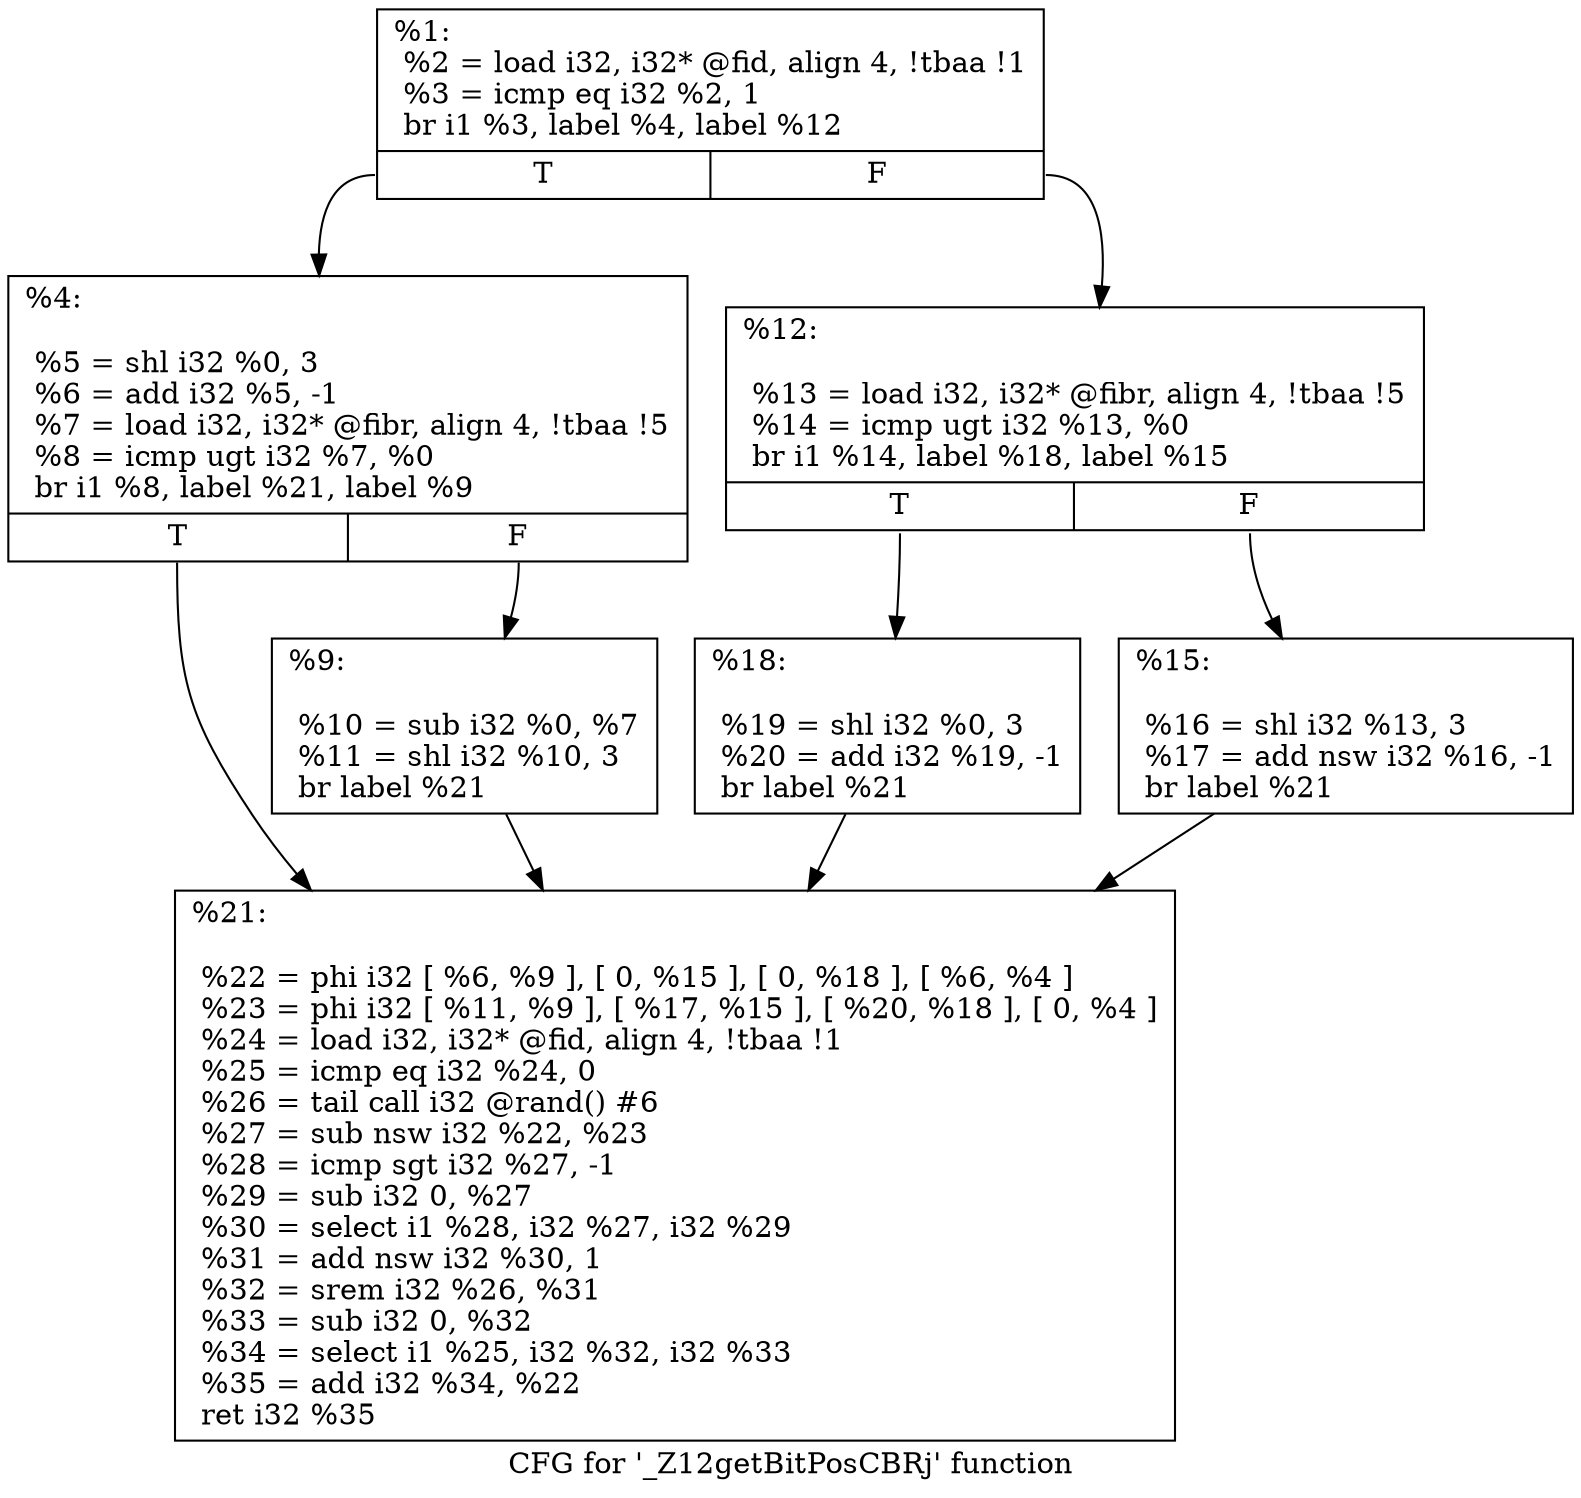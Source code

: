 digraph "CFG for '_Z12getBitPosCBRj' function" {
	label="CFG for '_Z12getBitPosCBRj' function";

	Node0x3154830 [shape=record,label="{%1:\l  %2 = load i32, i32* @fid, align 4, !tbaa !1\l  %3 = icmp eq i32 %2, 1\l  br i1 %3, label %4, label %12\l|{<s0>T|<s1>F}}"];
	Node0x3154830:s0 -> Node0x3154880;
	Node0x3154830:s1 -> Node0x3154920;
	Node0x3154880 [shape=record,label="{%4:\l\l  %5 = shl i32 %0, 3\l  %6 = add i32 %5, -1\l  %7 = load i32, i32* @fibr, align 4, !tbaa !5\l  %8 = icmp ugt i32 %7, %0\l  br i1 %8, label %21, label %9\l|{<s0>T|<s1>F}}"];
	Node0x3154880:s0 -> Node0x3154a10;
	Node0x3154880:s1 -> Node0x31548d0;
	Node0x31548d0 [shape=record,label="{%9:\l\l  %10 = sub i32 %0, %7\l  %11 = shl i32 %10, 3\l  br label %21\l}"];
	Node0x31548d0 -> Node0x3154a10;
	Node0x3154920 [shape=record,label="{%12:\l\l  %13 = load i32, i32* @fibr, align 4, !tbaa !5\l  %14 = icmp ugt i32 %13, %0\l  br i1 %14, label %18, label %15\l|{<s0>T|<s1>F}}"];
	Node0x3154920:s0 -> Node0x31549c0;
	Node0x3154920:s1 -> Node0x3154970;
	Node0x3154970 [shape=record,label="{%15:\l\l  %16 = shl i32 %13, 3\l  %17 = add nsw i32 %16, -1\l  br label %21\l}"];
	Node0x3154970 -> Node0x3154a10;
	Node0x31549c0 [shape=record,label="{%18:\l\l  %19 = shl i32 %0, 3\l  %20 = add i32 %19, -1\l  br label %21\l}"];
	Node0x31549c0 -> Node0x3154a10;
	Node0x3154a10 [shape=record,label="{%21:\l\l  %22 = phi i32 [ %6, %9 ], [ 0, %15 ], [ 0, %18 ], [ %6, %4 ]\l  %23 = phi i32 [ %11, %9 ], [ %17, %15 ], [ %20, %18 ], [ 0, %4 ]\l  %24 = load i32, i32* @fid, align 4, !tbaa !1\l  %25 = icmp eq i32 %24, 0\l  %26 = tail call i32 @rand() #6\l  %27 = sub nsw i32 %22, %23\l  %28 = icmp sgt i32 %27, -1\l  %29 = sub i32 0, %27\l  %30 = select i1 %28, i32 %27, i32 %29\l  %31 = add nsw i32 %30, 1\l  %32 = srem i32 %26, %31\l  %33 = sub i32 0, %32\l  %34 = select i1 %25, i32 %32, i32 %33\l  %35 = add i32 %34, %22\l  ret i32 %35\l}"];
}
